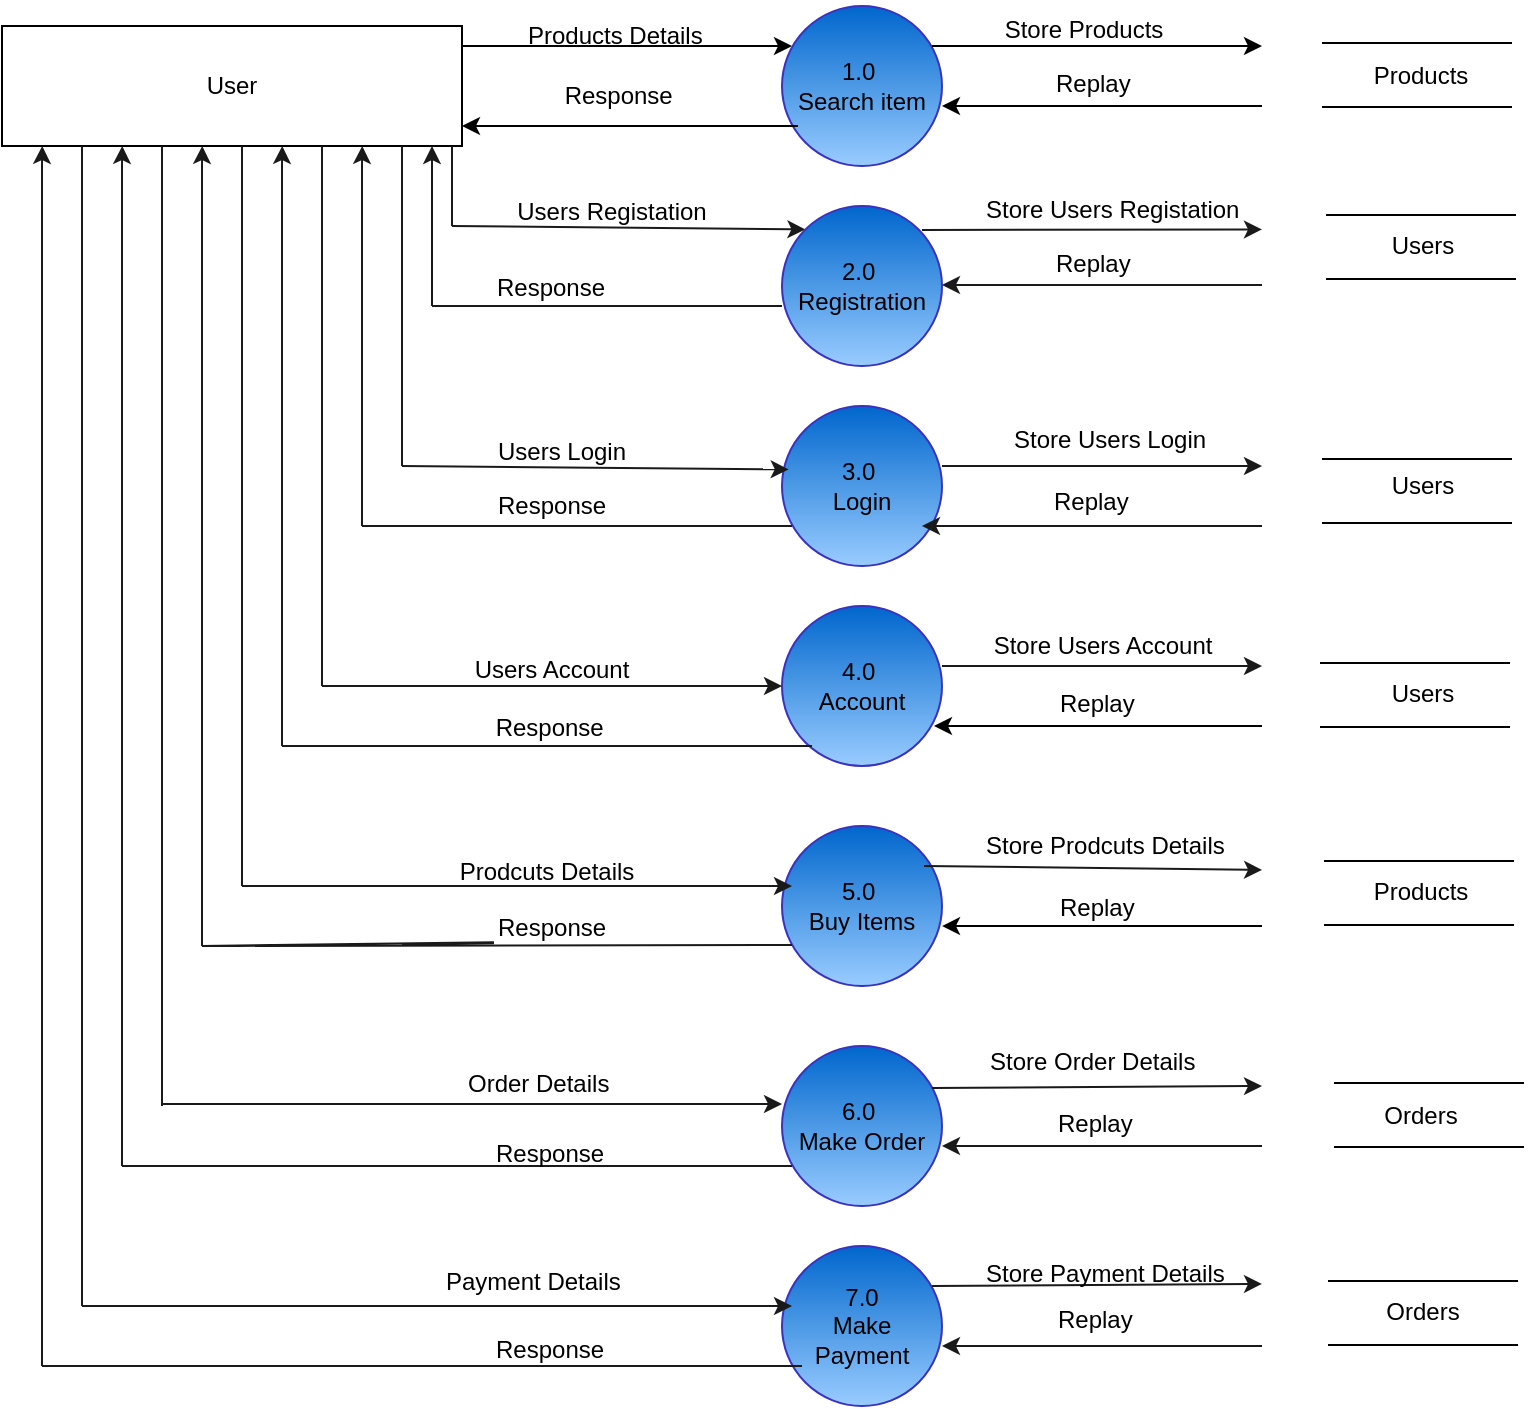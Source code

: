 <mxfile version="19.0.3" type="device"><diagram name="Page-1" id="0CfJH3mo1qQPCq4L5Efl"><mxGraphModel dx="1422" dy="865" grid="1" gridSize="10" guides="1" tooltips="1" connect="1" arrows="1" fold="1" page="1" pageScale="1" pageWidth="850" pageHeight="1100" math="0" shadow="0"><root><mxCell id="0"/><mxCell id="1" parent="0"/><mxCell id="5HtWT52RKBzq5yIAXFKt-1" value="User" style="rounded=0;whiteSpace=wrap;html=1;" parent="1" vertex="1"><mxGeometry x="90" y="30" width="230" height="60" as="geometry"/></mxCell><mxCell id="5HtWT52RKBzq5yIAXFKt-3" value="1.0&amp;nbsp;&lt;br&gt;Search item" style="ellipse;whiteSpace=wrap;html=1;aspect=fixed;strokeColor=#3B32BF;fillColor=#0066CC;gradientColor=#99CCFF;" parent="1" vertex="1"><mxGeometry x="480" y="20" width="80" height="80" as="geometry"/></mxCell><mxCell id="xv1TLYR7NH_Tg0gdAP6T-7" value="" style="endArrow=classic;html=1;rounded=0;" parent="1" edge="1"><mxGeometry width="50" height="50" relative="1" as="geometry"><mxPoint x="405" y="40" as="sourcePoint"/><mxPoint x="485" y="40" as="targetPoint"/><Array as="points"><mxPoint x="320" y="40"/><mxPoint x="330" y="40"/><mxPoint x="385" y="40"/></Array></mxGeometry></mxCell><mxCell id="xv1TLYR7NH_Tg0gdAP6T-16" value="" style="endArrow=classic;html=1;rounded=0;" parent="1" edge="1"><mxGeometry width="50" height="50" relative="1" as="geometry"><mxPoint x="640" y="40" as="sourcePoint"/><mxPoint x="720" y="40" as="targetPoint"/><Array as="points"><mxPoint x="555" y="40"/><mxPoint x="565" y="40"/><mxPoint x="620" y="40"/></Array></mxGeometry></mxCell><mxCell id="xv1TLYR7NH_Tg0gdAP6T-20" value="" style="endArrow=classic;html=1;rounded=0;strokeColor=#FFFFFF;" parent="1" edge="1"><mxGeometry width="50" height="50" relative="1" as="geometry"><mxPoint x="400" y="180" as="sourcePoint"/><mxPoint x="450" y="130" as="targetPoint"/></mxGeometry></mxCell><mxCell id="xv1TLYR7NH_Tg0gdAP6T-21" value="" style="endArrow=classic;html=1;rounded=0;strokeColor=#FFFFFF;" parent="1" edge="1"><mxGeometry width="50" height="50" relative="1" as="geometry"><mxPoint x="180" y="350" as="sourcePoint"/><mxPoint x="230" y="300" as="targetPoint"/></mxGeometry></mxCell><mxCell id="xv1TLYR7NH_Tg0gdAP6T-22" value="" style="endArrow=classic;html=1;rounded=0;strokeColor=#FFFFFF;" parent="1" edge="1"><mxGeometry width="50" height="50" relative="1" as="geometry"><mxPoint x="400" y="180" as="sourcePoint"/><mxPoint x="450" y="130" as="targetPoint"/><Array as="points"><mxPoint x="420" y="160"/></Array></mxGeometry></mxCell><mxCell id="xv1TLYR7NH_Tg0gdAP6T-25" value="" style="endArrow=classic;html=1;rounded=0;" parent="1" edge="1"><mxGeometry width="50" height="50" relative="1" as="geometry"><mxPoint x="488" y="80" as="sourcePoint"/><mxPoint x="320" y="80" as="targetPoint"/><Array as="points"><mxPoint x="412" y="80"/><mxPoint x="422" y="80"/><mxPoint x="452" y="80"/></Array></mxGeometry></mxCell><mxCell id="xv1TLYR7NH_Tg0gdAP6T-26" value="" style="endArrow=classic;html=1;rounded=0;" parent="1" edge="1"><mxGeometry width="50" height="50" relative="1" as="geometry"><mxPoint x="720" y="70" as="sourcePoint"/><mxPoint x="560" y="70" as="targetPoint"/><Array as="points"><mxPoint x="652" y="70"/><mxPoint x="662" y="70"/><mxPoint x="692" y="70"/></Array></mxGeometry></mxCell><mxCell id="xv1TLYR7NH_Tg0gdAP6T-27" value="&amp;nbsp;Products Details" style="text;html=1;strokeColor=none;fillColor=none;align=center;verticalAlign=middle;whiteSpace=wrap;rounded=0;" parent="1" vertex="1"><mxGeometry x="325" y="20" width="140" height="30" as="geometry"/></mxCell><mxCell id="xv1TLYR7NH_Tg0gdAP6T-30" value="Response&amp;nbsp;" style="text;html=1;strokeColor=none;fillColor=none;align=center;verticalAlign=middle;whiteSpace=wrap;rounded=0;" parent="1" vertex="1"><mxGeometry x="315" y="50" width="170" height="30" as="geometry"/></mxCell><mxCell id="xv1TLYR7NH_Tg0gdAP6T-33" value="Store Products" style="text;html=1;strokeColor=none;fillColor=none;align=center;verticalAlign=middle;whiteSpace=wrap;rounded=0;" parent="1" vertex="1"><mxGeometry x="571" y="17" width="120" height="30" as="geometry"/></mxCell><mxCell id="xv1TLYR7NH_Tg0gdAP6T-36" value="" style="endArrow=classic;html=1;rounded=0;strokeColor=#1A1A1A;entryX=0;entryY=0;entryDx=0;entryDy=0;" parent="1" target="xv1TLYR7NH_Tg0gdAP6T-37" edge="1"><mxGeometry width="50" height="50" relative="1" as="geometry"><mxPoint x="315" y="130" as="sourcePoint"/><mxPoint x="480" y="130" as="targetPoint"/></mxGeometry></mxCell><mxCell id="xv1TLYR7NH_Tg0gdAP6T-37" value="2.0&amp;nbsp;&lt;br&gt;Registration" style="ellipse;whiteSpace=wrap;html=1;aspect=fixed;strokeColor=#3B32BF;fillColor=#0066CC;gradientColor=#99CCFF;" parent="1" vertex="1"><mxGeometry x="480" y="120" width="80" height="80" as="geometry"/></mxCell><mxCell id="xv1TLYR7NH_Tg0gdAP6T-38" value="" style="endArrow=none;html=1;rounded=0;strokeColor=#1A1A1A;" parent="1" edge="1"><mxGeometry width="50" height="50" relative="1" as="geometry"><mxPoint x="315" y="130" as="sourcePoint"/><mxPoint x="315" y="90" as="targetPoint"/></mxGeometry></mxCell><mxCell id="xv1TLYR7NH_Tg0gdAP6T-39" value="" style="endArrow=classic;html=1;rounded=0;strokeColor=#1A1A1A;entryX=0;entryY=0;entryDx=0;entryDy=0;" parent="1" edge="1"><mxGeometry width="50" height="50" relative="1" as="geometry"><mxPoint x="550" y="132" as="sourcePoint"/><mxPoint x="719.996" y="131.716" as="targetPoint"/></mxGeometry></mxCell><mxCell id="xv1TLYR7NH_Tg0gdAP6T-40" value="" style="endArrow=none;html=1;rounded=0;strokeColor=#1A1A1A;" parent="1" edge="1"><mxGeometry width="50" height="50" relative="1" as="geometry"><mxPoint x="305" y="170" as="sourcePoint"/><mxPoint x="480" y="170" as="targetPoint"/></mxGeometry></mxCell><mxCell id="xv1TLYR7NH_Tg0gdAP6T-44" value="" style="endArrow=classic;html=1;rounded=0;strokeColor=#1A1A1A;" parent="1" edge="1"><mxGeometry width="50" height="50" relative="1" as="geometry"><mxPoint x="720" y="159.5" as="sourcePoint"/><mxPoint x="560" y="159.5" as="targetPoint"/></mxGeometry></mxCell><mxCell id="xv1TLYR7NH_Tg0gdAP6T-45" value="Users&amp;nbsp;&lt;span style=&quot;text-align: left;&quot;&gt;Registation&lt;/span&gt;" style="text;html=1;strokeColor=none;fillColor=none;align=center;verticalAlign=middle;whiteSpace=wrap;rounded=0;" parent="1" vertex="1"><mxGeometry x="350" y="108" width="90" height="30" as="geometry"/></mxCell><mxCell id="xv1TLYR7NH_Tg0gdAP6T-47" value="3.0&amp;nbsp;&lt;br&gt;Login" style="ellipse;whiteSpace=wrap;html=1;aspect=fixed;strokeColor=#3B32BF;fillColor=#0066CC;gradientColor=#99CCFF;" parent="1" vertex="1"><mxGeometry x="480" y="220" width="80" height="80" as="geometry"/></mxCell><mxCell id="xv1TLYR7NH_Tg0gdAP6T-48" value="4.0&amp;nbsp;&lt;br&gt;Account" style="ellipse;whiteSpace=wrap;html=1;aspect=fixed;strokeColor=#3B32BF;fillColor=#0066CC;gradientColor=#99CCFF;" parent="1" vertex="1"><mxGeometry x="480" y="320" width="80" height="80" as="geometry"/></mxCell><mxCell id="xv1TLYR7NH_Tg0gdAP6T-49" value="5.0&amp;nbsp;&lt;br style=&quot;border-color: var(--border-color);&quot;&gt;Buy Items" style="ellipse;whiteSpace=wrap;html=1;aspect=fixed;strokeColor=#3B32BF;fillColor=#0066CC;gradientColor=#99CCFF;" parent="1" vertex="1"><mxGeometry x="480" y="430" width="80" height="80" as="geometry"/></mxCell><mxCell id="xv1TLYR7NH_Tg0gdAP6T-50" value="6.0&amp;nbsp;&lt;br&gt;Make Order" style="ellipse;whiteSpace=wrap;html=1;aspect=fixed;strokeColor=#3B32BF;fillColor=#0066CC;gradientColor=#99CCFF;" parent="1" vertex="1"><mxGeometry x="480" y="540" width="80" height="80" as="geometry"/></mxCell><mxCell id="xv1TLYR7NH_Tg0gdAP6T-51" value="7.0 &lt;br&gt;Make Payment" style="ellipse;whiteSpace=wrap;html=1;aspect=fixed;strokeColor=#3B32BF;fillColor=#0066CC;gradientColor=#99CCFF;" parent="1" vertex="1"><mxGeometry x="480" y="640" width="80" height="80" as="geometry"/></mxCell><mxCell id="xv1TLYR7NH_Tg0gdAP6T-52" value="" style="endArrow=classic;html=1;rounded=0;strokeColor=#1A1A1A;entryX=0;entryY=0;entryDx=0;entryDy=0;" parent="1" edge="1"><mxGeometry width="50" height="50" relative="1" as="geometry"><mxPoint x="290" y="250" as="sourcePoint"/><mxPoint x="483.356" y="251.716" as="targetPoint"/></mxGeometry></mxCell><mxCell id="xv1TLYR7NH_Tg0gdAP6T-53" value="" style="endArrow=none;html=1;rounded=0;strokeColor=#1A1A1A;" parent="1" edge="1"><mxGeometry width="50" height="50" relative="1" as="geometry"><mxPoint x="290" y="250" as="sourcePoint"/><mxPoint x="290" y="170" as="targetPoint"/><Array as="points"><mxPoint x="290" y="90"/></Array></mxGeometry></mxCell><mxCell id="xv1TLYR7NH_Tg0gdAP6T-55" value="" style="endArrow=classic;html=1;rounded=0;strokeColor=#1A1A1A;entryX=0.929;entryY=1;entryDx=0;entryDy=0;entryPerimeter=0;" parent="1" edge="1"><mxGeometry width="50" height="50" relative="1" as="geometry"><mxPoint x="270" y="170" as="sourcePoint"/><mxPoint x="270.12" y="90" as="targetPoint"/><Array as="points"><mxPoint x="270" y="280"/><mxPoint x="270" y="100"/></Array></mxGeometry></mxCell><mxCell id="xv1TLYR7NH_Tg0gdAP6T-56" value="" style="endArrow=classic;html=1;rounded=0;strokeColor=#1A1A1A;" parent="1" edge="1"><mxGeometry width="50" height="50" relative="1" as="geometry"><mxPoint x="560" y="250" as="sourcePoint"/><mxPoint x="720" y="250" as="targetPoint"/></mxGeometry></mxCell><mxCell id="xv1TLYR7NH_Tg0gdAP6T-57" value="" style="endArrow=classic;html=1;rounded=0;strokeColor=#1A1A1A;" parent="1" edge="1"><mxGeometry width="50" height="50" relative="1" as="geometry"><mxPoint x="720" y="280" as="sourcePoint"/><mxPoint x="550" y="280" as="targetPoint"/></mxGeometry></mxCell><mxCell id="xv1TLYR7NH_Tg0gdAP6T-58" value="" style="endArrow=none;html=1;rounded=0;strokeColor=#1A1A1A;" parent="1" edge="1"><mxGeometry width="50" height="50" relative="1" as="geometry"><mxPoint x="305" y="280" as="sourcePoint"/><mxPoint x="485" y="280" as="targetPoint"/><Array as="points"><mxPoint x="290" y="280"/><mxPoint x="270" y="280"/></Array></mxGeometry></mxCell><mxCell id="xv1TLYR7NH_Tg0gdAP6T-60" value="" style="endArrow=classic;html=1;rounded=0;strokeColor=#1A1A1A;" parent="1" edge="1"><mxGeometry width="50" height="50" relative="1" as="geometry"><mxPoint x="280" y="360" as="sourcePoint"/><mxPoint x="480" y="360" as="targetPoint"/><Array as="points"><mxPoint x="250" y="360"/></Array></mxGeometry></mxCell><mxCell id="xv1TLYR7NH_Tg0gdAP6T-61" value="" style="endArrow=none;html=1;rounded=0;strokeColor=#1A1A1A;" parent="1" edge="1"><mxGeometry width="50" height="50" relative="1" as="geometry"><mxPoint x="250" y="360" as="sourcePoint"/><mxPoint x="250" y="180" as="targetPoint"/><Array as="points"><mxPoint x="250" y="220"/><mxPoint x="250" y="90"/></Array></mxGeometry></mxCell><mxCell id="xv1TLYR7NH_Tg0gdAP6T-62" value="" style="endArrow=none;html=1;rounded=0;strokeColor=#1A1A1A;" parent="1" edge="1"><mxGeometry width="50" height="50" relative="1" as="geometry"><mxPoint x="315" y="390" as="sourcePoint"/><mxPoint x="495" y="390" as="targetPoint"/><Array as="points"><mxPoint x="300" y="390"/><mxPoint x="230" y="390"/></Array></mxGeometry></mxCell><mxCell id="xv1TLYR7NH_Tg0gdAP6T-63" value="" style="endArrow=classic;html=1;rounded=0;strokeColor=#1A1A1A;entryX=0.929;entryY=1;entryDx=0;entryDy=0;entryPerimeter=0;" parent="1" edge="1"><mxGeometry width="50" height="50" relative="1" as="geometry"><mxPoint x="230" y="170" as="sourcePoint"/><mxPoint x="230.12" y="90" as="targetPoint"/><Array as="points"><mxPoint x="230" y="390"/><mxPoint x="230" y="100"/></Array></mxGeometry></mxCell><mxCell id="xv1TLYR7NH_Tg0gdAP6T-64" value="" style="endArrow=classic;html=1;rounded=0;strokeColor=#1A1A1A;" parent="1" edge="1"><mxGeometry width="50" height="50" relative="1" as="geometry"><mxPoint x="285" y="460" as="sourcePoint"/><mxPoint x="485" y="460" as="targetPoint"/><Array as="points"><mxPoint x="210" y="460"/></Array></mxGeometry></mxCell><mxCell id="xv1TLYR7NH_Tg0gdAP6T-65" value="" style="endArrow=none;html=1;rounded=0;strokeColor=#1A1A1A;" parent="1" edge="1"><mxGeometry width="50" height="50" relative="1" as="geometry"><mxPoint x="210" y="460" as="sourcePoint"/><mxPoint x="210" y="170" as="targetPoint"/><Array as="points"><mxPoint x="210" y="300"/><mxPoint x="210" y="210"/><mxPoint x="210" y="90"/></Array></mxGeometry></mxCell><mxCell id="xv1TLYR7NH_Tg0gdAP6T-66" value="" style="endArrow=none;html=1;rounded=0;strokeColor=#1A1A1A;startArrow=none;" parent="1" source="xv1TLYR7NH_Tg0gdAP6T-113" edge="1"><mxGeometry width="50" height="50" relative="1" as="geometry"><mxPoint x="305" y="489.5" as="sourcePoint"/><mxPoint x="485" y="489.5" as="targetPoint"/><Array as="points"><mxPoint x="190" y="490"/></Array></mxGeometry></mxCell><mxCell id="xv1TLYR7NH_Tg0gdAP6T-67" value="" style="endArrow=classic;html=1;rounded=0;strokeColor=#1A1A1A;entryX=0.929;entryY=1;entryDx=0;entryDy=0;entryPerimeter=0;" parent="1" edge="1"><mxGeometry width="50" height="50" relative="1" as="geometry"><mxPoint x="190" y="170" as="sourcePoint"/><mxPoint x="190.12" y="90" as="targetPoint"/><Array as="points"><mxPoint x="190" y="490"/><mxPoint x="190" y="100"/></Array></mxGeometry></mxCell><mxCell id="xv1TLYR7NH_Tg0gdAP6T-68" value="" style="endArrow=classic;html=1;rounded=0;strokeColor=#1A1A1A;" parent="1" edge="1"><mxGeometry width="50" height="50" relative="1" as="geometry"><mxPoint x="280" y="569" as="sourcePoint"/><mxPoint x="480" y="569" as="targetPoint"/><Array as="points"><mxPoint x="170" y="569"/></Array></mxGeometry></mxCell><mxCell id="xv1TLYR7NH_Tg0gdAP6T-69" value="" style="endArrow=none;html=1;rounded=0;strokeColor=#1A1A1A;" parent="1" edge="1"><mxGeometry width="50" height="50" relative="1" as="geometry"><mxPoint x="170" y="570" as="sourcePoint"/><mxPoint x="170" y="170" as="targetPoint"/><Array as="points"><mxPoint x="170" y="300"/><mxPoint x="170" y="210"/><mxPoint x="170" y="90"/></Array></mxGeometry></mxCell><mxCell id="xv1TLYR7NH_Tg0gdAP6T-70" value="" style="endArrow=none;html=1;rounded=0;strokeColor=#1A1A1A;" parent="1" edge="1"><mxGeometry width="50" height="50" relative="1" as="geometry"><mxPoint x="305" y="600" as="sourcePoint"/><mxPoint x="485" y="600" as="targetPoint"/><Array as="points"><mxPoint x="290" y="600"/><mxPoint x="150" y="600"/></Array></mxGeometry></mxCell><mxCell id="xv1TLYR7NH_Tg0gdAP6T-71" value="" style="endArrow=classic;html=1;rounded=0;strokeColor=#1A1A1A;entryX=0.929;entryY=1;entryDx=0;entryDy=0;entryPerimeter=0;" parent="1" edge="1"><mxGeometry width="50" height="50" relative="1" as="geometry"><mxPoint x="150" y="170" as="sourcePoint"/><mxPoint x="150.12" y="90" as="targetPoint"/><Array as="points"><mxPoint x="150" y="600"/><mxPoint x="150" y="100"/></Array></mxGeometry></mxCell><mxCell id="xv1TLYR7NH_Tg0gdAP6T-72" value="" style="endArrow=classic;html=1;rounded=0;strokeColor=#1A1A1A;" parent="1" edge="1"><mxGeometry width="50" height="50" relative="1" as="geometry"><mxPoint x="285" y="670" as="sourcePoint"/><mxPoint x="485" y="670" as="targetPoint"/><Array as="points"><mxPoint x="130" y="670"/></Array></mxGeometry></mxCell><mxCell id="xv1TLYR7NH_Tg0gdAP6T-73" value="" style="endArrow=none;html=1;rounded=0;strokeColor=#1A1A1A;" parent="1" edge="1"><mxGeometry width="50" height="50" relative="1" as="geometry"><mxPoint x="130" y="670" as="sourcePoint"/><mxPoint x="130" y="170" as="targetPoint"/><Array as="points"><mxPoint x="130" y="300"/><mxPoint x="130" y="210"/><mxPoint x="130" y="90"/></Array></mxGeometry></mxCell><mxCell id="xv1TLYR7NH_Tg0gdAP6T-74" value="" style="endArrow=classic;html=1;rounded=0;strokeColor=#1A1A1A;entryX=0.929;entryY=1;entryDx=0;entryDy=0;entryPerimeter=0;" parent="1" edge="1"><mxGeometry width="50" height="50" relative="1" as="geometry"><mxPoint x="110" y="170" as="sourcePoint"/><mxPoint x="110.12" y="90" as="targetPoint"/><Array as="points"><mxPoint x="110" y="700"/><mxPoint x="110" y="100"/></Array></mxGeometry></mxCell><mxCell id="xv1TLYR7NH_Tg0gdAP6T-76" value="" style="endArrow=none;html=1;rounded=0;strokeColor=#1A1A1A;" parent="1" edge="1"><mxGeometry width="50" height="50" relative="1" as="geometry"><mxPoint x="310" y="700" as="sourcePoint"/><mxPoint x="490" y="700" as="targetPoint"/><Array as="points"><mxPoint x="295" y="700"/><mxPoint x="110" y="700"/></Array></mxGeometry></mxCell><mxCell id="xv1TLYR7NH_Tg0gdAP6T-87" value="" style="endArrow=classic;html=1;rounded=0;strokeColor=#1A1A1A;" parent="1" edge="1"><mxGeometry width="50" height="50" relative="1" as="geometry"><mxPoint x="560" y="350" as="sourcePoint"/><mxPoint x="720" y="350" as="targetPoint"/></mxGeometry></mxCell><mxCell id="xv1TLYR7NH_Tg0gdAP6T-93" value="" style="endArrow=classic;html=1;rounded=0;strokeColor=#1A1A1A;entryX=-0.008;entryY=0.171;entryDx=0;entryDy=0;entryPerimeter=0;" parent="1" edge="1"><mxGeometry width="50" height="50" relative="1" as="geometry"><mxPoint x="551" y="450" as="sourcePoint"/><mxPoint x="720.04" y="451.97" as="targetPoint"/></mxGeometry></mxCell><mxCell id="xv1TLYR7NH_Tg0gdAP6T-94" value="" style="endArrow=classic;html=1;rounded=0;strokeColor=#1A1A1A;exitX=0.938;exitY=0.263;exitDx=0;exitDy=0;exitPerimeter=0;" parent="1" source="xv1TLYR7NH_Tg0gdAP6T-50" edge="1"><mxGeometry width="50" height="50" relative="1" as="geometry"><mxPoint x="560" y="560" as="sourcePoint"/><mxPoint x="720" y="560" as="targetPoint"/></mxGeometry></mxCell><mxCell id="xv1TLYR7NH_Tg0gdAP6T-96" value="" style="endArrow=classic;html=1;rounded=0;strokeColor=#1A1A1A;exitX=0.938;exitY=0.263;exitDx=0;exitDy=0;exitPerimeter=0;" parent="1" edge="1"><mxGeometry width="50" height="50" relative="1" as="geometry"><mxPoint x="555.04" y="660" as="sourcePoint"/><mxPoint x="720" y="658.96" as="targetPoint"/></mxGeometry></mxCell><mxCell id="xv1TLYR7NH_Tg0gdAP6T-100" value="" style="endArrow=classic;html=1;rounded=0;" parent="1" edge="1"><mxGeometry width="50" height="50" relative="1" as="geometry"><mxPoint x="720" y="380" as="sourcePoint"/><mxPoint x="556" y="380" as="targetPoint"/><Array as="points"><mxPoint x="648" y="380"/><mxPoint x="658" y="380"/><mxPoint x="688" y="380"/></Array></mxGeometry></mxCell><mxCell id="xv1TLYR7NH_Tg0gdAP6T-101" value="" style="endArrow=classic;html=1;rounded=0;" parent="1" edge="1"><mxGeometry width="50" height="50" relative="1" as="geometry"><mxPoint x="720" y="480" as="sourcePoint"/><mxPoint x="560" y="480.02" as="targetPoint"/><Array as="points"><mxPoint x="652" y="480.02"/><mxPoint x="662" y="480.02"/><mxPoint x="692" y="480.02"/></Array></mxGeometry></mxCell><mxCell id="xv1TLYR7NH_Tg0gdAP6T-103" value="" style="endArrow=classic;html=1;rounded=0;strokeColor=#1A1A1A;" parent="1" edge="1"><mxGeometry width="50" height="50" relative="1" as="geometry"><mxPoint x="720" y="690" as="sourcePoint"/><mxPoint x="560" y="690" as="targetPoint"/></mxGeometry></mxCell><mxCell id="xv1TLYR7NH_Tg0gdAP6T-104" value="" style="endArrow=classic;html=1;rounded=0;strokeColor=#1A1A1A;" parent="1" edge="1"><mxGeometry width="50" height="50" relative="1" as="geometry"><mxPoint x="720" y="590" as="sourcePoint"/><mxPoint x="560" y="590" as="targetPoint"/></mxGeometry></mxCell><mxCell id="xv1TLYR7NH_Tg0gdAP6T-108" value="&lt;span style=&quot;text-align: left;&quot;&gt;Users Login&lt;/span&gt;" style="text;html=1;strokeColor=none;fillColor=none;align=center;verticalAlign=middle;whiteSpace=wrap;rounded=0;" parent="1" vertex="1"><mxGeometry x="315" y="228" width="110" height="30" as="geometry"/></mxCell><mxCell id="xv1TLYR7NH_Tg0gdAP6T-109" value="Response" style="text;whiteSpace=wrap;html=1;" parent="1" vertex="1"><mxGeometry x="336" y="256" width="210" height="40" as="geometry"/></mxCell><mxCell id="xv1TLYR7NH_Tg0gdAP6T-110" value="Users Account" style="text;html=1;strokeColor=none;fillColor=none;align=center;verticalAlign=middle;whiteSpace=wrap;rounded=0;" parent="1" vertex="1"><mxGeometry x="304.5" y="337" width="120" height="30" as="geometry"/></mxCell><mxCell id="xv1TLYR7NH_Tg0gdAP6T-111" value="Response&amp;nbsp;" style="text;html=1;align=center;verticalAlign=middle;resizable=0;points=[];autosize=1;strokeColor=none;fillColor=none;" parent="1" vertex="1"><mxGeometry x="330" y="371" width="70" height="20" as="geometry"/></mxCell><mxCell id="xv1TLYR7NH_Tg0gdAP6T-112" value="Prodcuts Details" style="text;html=1;align=center;verticalAlign=middle;resizable=0;points=[];autosize=1;strokeColor=none;fillColor=none;" parent="1" vertex="1"><mxGeometry x="312" y="443" width="100" height="20" as="geometry"/></mxCell><mxCell id="xv1TLYR7NH_Tg0gdAP6T-114" value="Order Details" style="text;whiteSpace=wrap;html=1;" parent="1" vertex="1"><mxGeometry x="321" y="545" width="120" height="40" as="geometry"/></mxCell><mxCell id="xv1TLYR7NH_Tg0gdAP6T-115" value="Response" style="text;whiteSpace=wrap;html=1;" parent="1" vertex="1"><mxGeometry x="335" y="580" width="225" height="40" as="geometry"/></mxCell><mxCell id="xv1TLYR7NH_Tg0gdAP6T-116" value="Payment Details" style="text;whiteSpace=wrap;html=1;" parent="1" vertex="1"><mxGeometry x="310" y="644" width="110" height="40" as="geometry"/></mxCell><mxCell id="xv1TLYR7NH_Tg0gdAP6T-117" value="Response&amp;nbsp;" style="text;whiteSpace=wrap;html=1;" parent="1" vertex="1"><mxGeometry x="335" y="678" width="210" height="40" as="geometry"/></mxCell><mxCell id="xv1TLYR7NH_Tg0gdAP6T-120" value="&lt;span style=&quot;text-align: center;&quot;&gt;Store&amp;nbsp;&lt;/span&gt;&lt;span style=&quot;text-align: center;&quot;&gt;Users&amp;nbsp;&lt;/span&gt;Registation" style="text;whiteSpace=wrap;html=1;" parent="1" vertex="1"><mxGeometry x="580" y="108" width="130" height="40" as="geometry"/></mxCell><mxCell id="xv1TLYR7NH_Tg0gdAP6T-121" value="Replay" style="text;whiteSpace=wrap;html=1;" parent="1" vertex="1"><mxGeometry x="615" y="135" width="65" height="25" as="geometry"/></mxCell><mxCell id="xv1TLYR7NH_Tg0gdAP6T-122" value="&lt;span style=&quot;text-align: center;&quot;&gt;Store&amp;nbsp;&lt;/span&gt;&lt;span style=&quot;text-align: center;&quot;&gt;Users Login&lt;/span&gt;" style="text;whiteSpace=wrap;html=1;" parent="1" vertex="1"><mxGeometry x="594" y="223" width="170" height="40" as="geometry"/></mxCell><mxCell id="xv1TLYR7NH_Tg0gdAP6T-124" value="Store&amp;nbsp;&lt;span style=&quot;&quot;&gt;Users Account&lt;/span&gt;" style="text;html=1;align=center;verticalAlign=middle;resizable=0;points=[];autosize=1;strokeColor=none;fillColor=none;" parent="1" vertex="1"><mxGeometry x="580" y="330" width="120" height="20" as="geometry"/></mxCell><mxCell id="xv1TLYR7NH_Tg0gdAP6T-126" value="Store&amp;nbsp;&lt;span style=&quot;text-align: center;&quot;&gt;Prodcuts Details&lt;/span&gt;" style="text;whiteSpace=wrap;html=1;" parent="1" vertex="1"><mxGeometry x="580" y="426" width="140" height="40" as="geometry"/></mxCell><mxCell id="xv1TLYR7NH_Tg0gdAP6T-128" value="Store Order Details" style="text;whiteSpace=wrap;html=1;" parent="1" vertex="1"><mxGeometry x="582" y="534" width="150" height="40" as="geometry"/></mxCell><mxCell id="xv1TLYR7NH_Tg0gdAP6T-130" value="Store Payment Details" style="text;whiteSpace=wrap;html=1;" parent="1" vertex="1"><mxGeometry x="580" y="640" width="150" height="40" as="geometry"/></mxCell><mxCell id="OhKXzrWvwNHOhxlfTY_Z-1" value="" style="endArrow=none;html=1;rounded=0;strokeColor=#1A1A1A;" parent="1" target="xv1TLYR7NH_Tg0gdAP6T-113" edge="1"><mxGeometry width="50" height="50" relative="1" as="geometry"><mxPoint x="305" y="489.5" as="sourcePoint"/><mxPoint x="485" y="489.5" as="targetPoint"/><Array as="points"><mxPoint x="290" y="489.5"/></Array></mxGeometry></mxCell><mxCell id="xv1TLYR7NH_Tg0gdAP6T-113" value="Response&amp;nbsp;" style="text;whiteSpace=wrap;html=1;" parent="1" vertex="1"><mxGeometry x="336" y="467" width="190" height="40" as="geometry"/></mxCell><mxCell id="OhKXzrWvwNHOhxlfTY_Z-3" value="" style="endArrow=classic;html=1;rounded=0;strokeColor=#1A1A1A;" parent="1" edge="1"><mxGeometry width="50" height="50" relative="1" as="geometry"><mxPoint x="305" y="170" as="sourcePoint"/><mxPoint x="305" y="90" as="targetPoint"/></mxGeometry></mxCell><mxCell id="IhXKVJi-Vll2FyoDw-LF-2" value="" style="endArrow=none;html=1;rounded=0;exitX=1;exitY=0.5;exitDx=0;exitDy=0;" edge="1" parent="1"><mxGeometry width="50" height="50" relative="1" as="geometry"><mxPoint x="750" y="38.5" as="sourcePoint"/><mxPoint x="845" y="38.5" as="targetPoint"/><Array as="points"><mxPoint x="785" y="38.5"/></Array></mxGeometry></mxCell><mxCell id="IhXKVJi-Vll2FyoDw-LF-4" value="" style="endArrow=none;html=1;rounded=0;exitX=1;exitY=0.5;exitDx=0;exitDy=0;" edge="1" parent="1"><mxGeometry width="50" height="50" relative="1" as="geometry"><mxPoint x="750" y="70.5" as="sourcePoint"/><mxPoint x="845" y="70.5" as="targetPoint"/><Array as="points"><mxPoint x="785" y="70.5"/></Array></mxGeometry></mxCell><mxCell id="IhXKVJi-Vll2FyoDw-LF-5" value="" style="endArrow=none;html=1;rounded=0;exitX=1;exitY=0.5;exitDx=0;exitDy=0;" edge="1" parent="1"><mxGeometry width="50" height="50" relative="1" as="geometry"><mxPoint x="752" y="124.5" as="sourcePoint"/><mxPoint x="847" y="124.5" as="targetPoint"/><Array as="points"><mxPoint x="787" y="124.5"/></Array></mxGeometry></mxCell><mxCell id="IhXKVJi-Vll2FyoDw-LF-6" value="" style="endArrow=none;html=1;rounded=0;exitX=1;exitY=0.5;exitDx=0;exitDy=0;" edge="1" parent="1"><mxGeometry width="50" height="50" relative="1" as="geometry"><mxPoint x="752" y="156.5" as="sourcePoint"/><mxPoint x="847" y="156.5" as="targetPoint"/><Array as="points"><mxPoint x="787" y="156.5"/></Array></mxGeometry></mxCell><mxCell id="IhXKVJi-Vll2FyoDw-LF-7" value="" style="endArrow=none;html=1;rounded=0;exitX=1;exitY=0.5;exitDx=0;exitDy=0;" edge="1" parent="1"><mxGeometry width="50" height="50" relative="1" as="geometry"><mxPoint x="750" y="246.5" as="sourcePoint"/><mxPoint x="845" y="246.5" as="targetPoint"/><Array as="points"><mxPoint x="785" y="246.5"/></Array></mxGeometry></mxCell><mxCell id="IhXKVJi-Vll2FyoDw-LF-8" value="" style="endArrow=none;html=1;rounded=0;exitX=1;exitY=0.5;exitDx=0;exitDy=0;" edge="1" parent="1"><mxGeometry width="50" height="50" relative="1" as="geometry"><mxPoint x="750" y="278.5" as="sourcePoint"/><mxPoint x="845" y="278.5" as="targetPoint"/><Array as="points"><mxPoint x="785" y="278.5"/></Array></mxGeometry></mxCell><mxCell id="IhXKVJi-Vll2FyoDw-LF-9" value="" style="endArrow=none;html=1;rounded=0;exitX=1;exitY=0.5;exitDx=0;exitDy=0;" edge="1" parent="1"><mxGeometry width="50" height="50" relative="1" as="geometry"><mxPoint x="749" y="348.5" as="sourcePoint"/><mxPoint x="844" y="348.5" as="targetPoint"/><Array as="points"><mxPoint x="784" y="348.5"/></Array></mxGeometry></mxCell><mxCell id="IhXKVJi-Vll2FyoDw-LF-10" value="" style="endArrow=none;html=1;rounded=0;exitX=1;exitY=0.5;exitDx=0;exitDy=0;" edge="1" parent="1"><mxGeometry width="50" height="50" relative="1" as="geometry"><mxPoint x="749" y="380.5" as="sourcePoint"/><mxPoint x="844" y="380.5" as="targetPoint"/><Array as="points"><mxPoint x="784" y="380.5"/></Array></mxGeometry></mxCell><mxCell id="IhXKVJi-Vll2FyoDw-LF-11" value="" style="endArrow=none;html=1;rounded=0;exitX=1;exitY=0.5;exitDx=0;exitDy=0;" edge="1" parent="1"><mxGeometry width="50" height="50" relative="1" as="geometry"><mxPoint x="751" y="447.5" as="sourcePoint"/><mxPoint x="846" y="447.5" as="targetPoint"/><Array as="points"><mxPoint x="786" y="447.5"/></Array></mxGeometry></mxCell><mxCell id="IhXKVJi-Vll2FyoDw-LF-12" value="" style="endArrow=none;html=1;rounded=0;exitX=1;exitY=0.5;exitDx=0;exitDy=0;" edge="1" parent="1"><mxGeometry width="50" height="50" relative="1" as="geometry"><mxPoint x="751" y="479.5" as="sourcePoint"/><mxPoint x="846" y="479.5" as="targetPoint"/><Array as="points"><mxPoint x="786" y="479.5"/></Array></mxGeometry></mxCell><mxCell id="IhXKVJi-Vll2FyoDw-LF-13" value="" style="endArrow=none;html=1;rounded=0;exitX=1;exitY=0.5;exitDx=0;exitDy=0;" edge="1" parent="1"><mxGeometry width="50" height="50" relative="1" as="geometry"><mxPoint x="756" y="558.5" as="sourcePoint"/><mxPoint x="851" y="558.5" as="targetPoint"/><Array as="points"><mxPoint x="791" y="558.5"/></Array></mxGeometry></mxCell><mxCell id="IhXKVJi-Vll2FyoDw-LF-14" value="" style="endArrow=none;html=1;rounded=0;exitX=1;exitY=0.5;exitDx=0;exitDy=0;" edge="1" parent="1"><mxGeometry width="50" height="50" relative="1" as="geometry"><mxPoint x="756" y="590.5" as="sourcePoint"/><mxPoint x="851" y="590.5" as="targetPoint"/><Array as="points"><mxPoint x="791" y="590.5"/></Array></mxGeometry></mxCell><mxCell id="IhXKVJi-Vll2FyoDw-LF-15" value="" style="endArrow=none;html=1;rounded=0;exitX=1;exitY=0.5;exitDx=0;exitDy=0;" edge="1" parent="1"><mxGeometry width="50" height="50" relative="1" as="geometry"><mxPoint x="753" y="657.5" as="sourcePoint"/><mxPoint x="848" y="657.5" as="targetPoint"/><Array as="points"><mxPoint x="788" y="657.5"/></Array></mxGeometry></mxCell><mxCell id="IhXKVJi-Vll2FyoDw-LF-16" value="" style="endArrow=none;html=1;rounded=0;exitX=1;exitY=0.5;exitDx=0;exitDy=0;" edge="1" parent="1"><mxGeometry width="50" height="50" relative="1" as="geometry"><mxPoint x="753" y="689.5" as="sourcePoint"/><mxPoint x="848" y="689.5" as="targetPoint"/><Array as="points"><mxPoint x="788" y="689.5"/></Array></mxGeometry></mxCell><mxCell id="IhXKVJi-Vll2FyoDw-LF-17" value="Products" style="text;html=1;align=center;verticalAlign=middle;resizable=0;points=[];autosize=1;strokeColor=none;fillColor=none;" vertex="1" parent="1"><mxGeometry x="769" y="45" width="60" height="20" as="geometry"/></mxCell><mxCell id="IhXKVJi-Vll2FyoDw-LF-18" value="Users" style="text;html=1;align=center;verticalAlign=middle;resizable=0;points=[];autosize=1;strokeColor=none;fillColor=none;" vertex="1" parent="1"><mxGeometry x="775" y="130" width="50" height="20" as="geometry"/></mxCell><mxCell id="IhXKVJi-Vll2FyoDw-LF-19" value="Users" style="text;html=1;align=center;verticalAlign=middle;resizable=0;points=[];autosize=1;strokeColor=none;fillColor=none;" vertex="1" parent="1"><mxGeometry x="775" y="250" width="50" height="20" as="geometry"/></mxCell><mxCell id="IhXKVJi-Vll2FyoDw-LF-20" value="Users" style="text;html=1;align=center;verticalAlign=middle;resizable=0;points=[];autosize=1;strokeColor=none;fillColor=none;" vertex="1" parent="1"><mxGeometry x="775" y="354" width="50" height="20" as="geometry"/></mxCell><mxCell id="IhXKVJi-Vll2FyoDw-LF-21" value="Products" style="text;html=1;align=center;verticalAlign=middle;resizable=0;points=[];autosize=1;strokeColor=none;fillColor=none;" vertex="1" parent="1"><mxGeometry x="769" y="453" width="60" height="20" as="geometry"/></mxCell><mxCell id="IhXKVJi-Vll2FyoDw-LF-22" value="Orders" style="text;html=1;align=center;verticalAlign=middle;resizable=0;points=[];autosize=1;strokeColor=none;fillColor=none;" vertex="1" parent="1"><mxGeometry x="774" y="565" width="50" height="20" as="geometry"/></mxCell><mxCell id="IhXKVJi-Vll2FyoDw-LF-23" value="Orders" style="text;html=1;align=center;verticalAlign=middle;resizable=0;points=[];autosize=1;strokeColor=none;fillColor=none;" vertex="1" parent="1"><mxGeometry x="775" y="663" width="50" height="20" as="geometry"/></mxCell><mxCell id="IhXKVJi-Vll2FyoDw-LF-24" value="&lt;span style=&quot;&quot;&gt;Response&lt;/span&gt;" style="text;html=1;align=center;verticalAlign=middle;resizable=0;points=[];autosize=1;strokeColor=none;fillColor=none;" vertex="1" parent="1"><mxGeometry x="329" y="151" width="70" height="20" as="geometry"/></mxCell><mxCell id="IhXKVJi-Vll2FyoDw-LF-25" value="Replay" style="text;whiteSpace=wrap;html=1;" vertex="1" parent="1"><mxGeometry x="615" y="45" width="65" height="25" as="geometry"/></mxCell><mxCell id="IhXKVJi-Vll2FyoDw-LF-26" value="Replay" style="text;whiteSpace=wrap;html=1;" vertex="1" parent="1"><mxGeometry x="614" y="254" width="65" height="25" as="geometry"/></mxCell><mxCell id="IhXKVJi-Vll2FyoDw-LF-27" value="Replay" style="text;whiteSpace=wrap;html=1;" vertex="1" parent="1"><mxGeometry x="617" y="355" width="65" height="25" as="geometry"/></mxCell><mxCell id="IhXKVJi-Vll2FyoDw-LF-28" value="Replay" style="text;whiteSpace=wrap;html=1;" vertex="1" parent="1"><mxGeometry x="617" y="457" width="65" height="25" as="geometry"/></mxCell><mxCell id="IhXKVJi-Vll2FyoDw-LF-29" value="Replay" style="text;whiteSpace=wrap;html=1;" vertex="1" parent="1"><mxGeometry x="616" y="565" width="65" height="25" as="geometry"/></mxCell><mxCell id="IhXKVJi-Vll2FyoDw-LF-30" value="Replay" style="text;whiteSpace=wrap;html=1;" vertex="1" parent="1"><mxGeometry x="616" y="663" width="65" height="25" as="geometry"/></mxCell></root></mxGraphModel></diagram></mxfile>